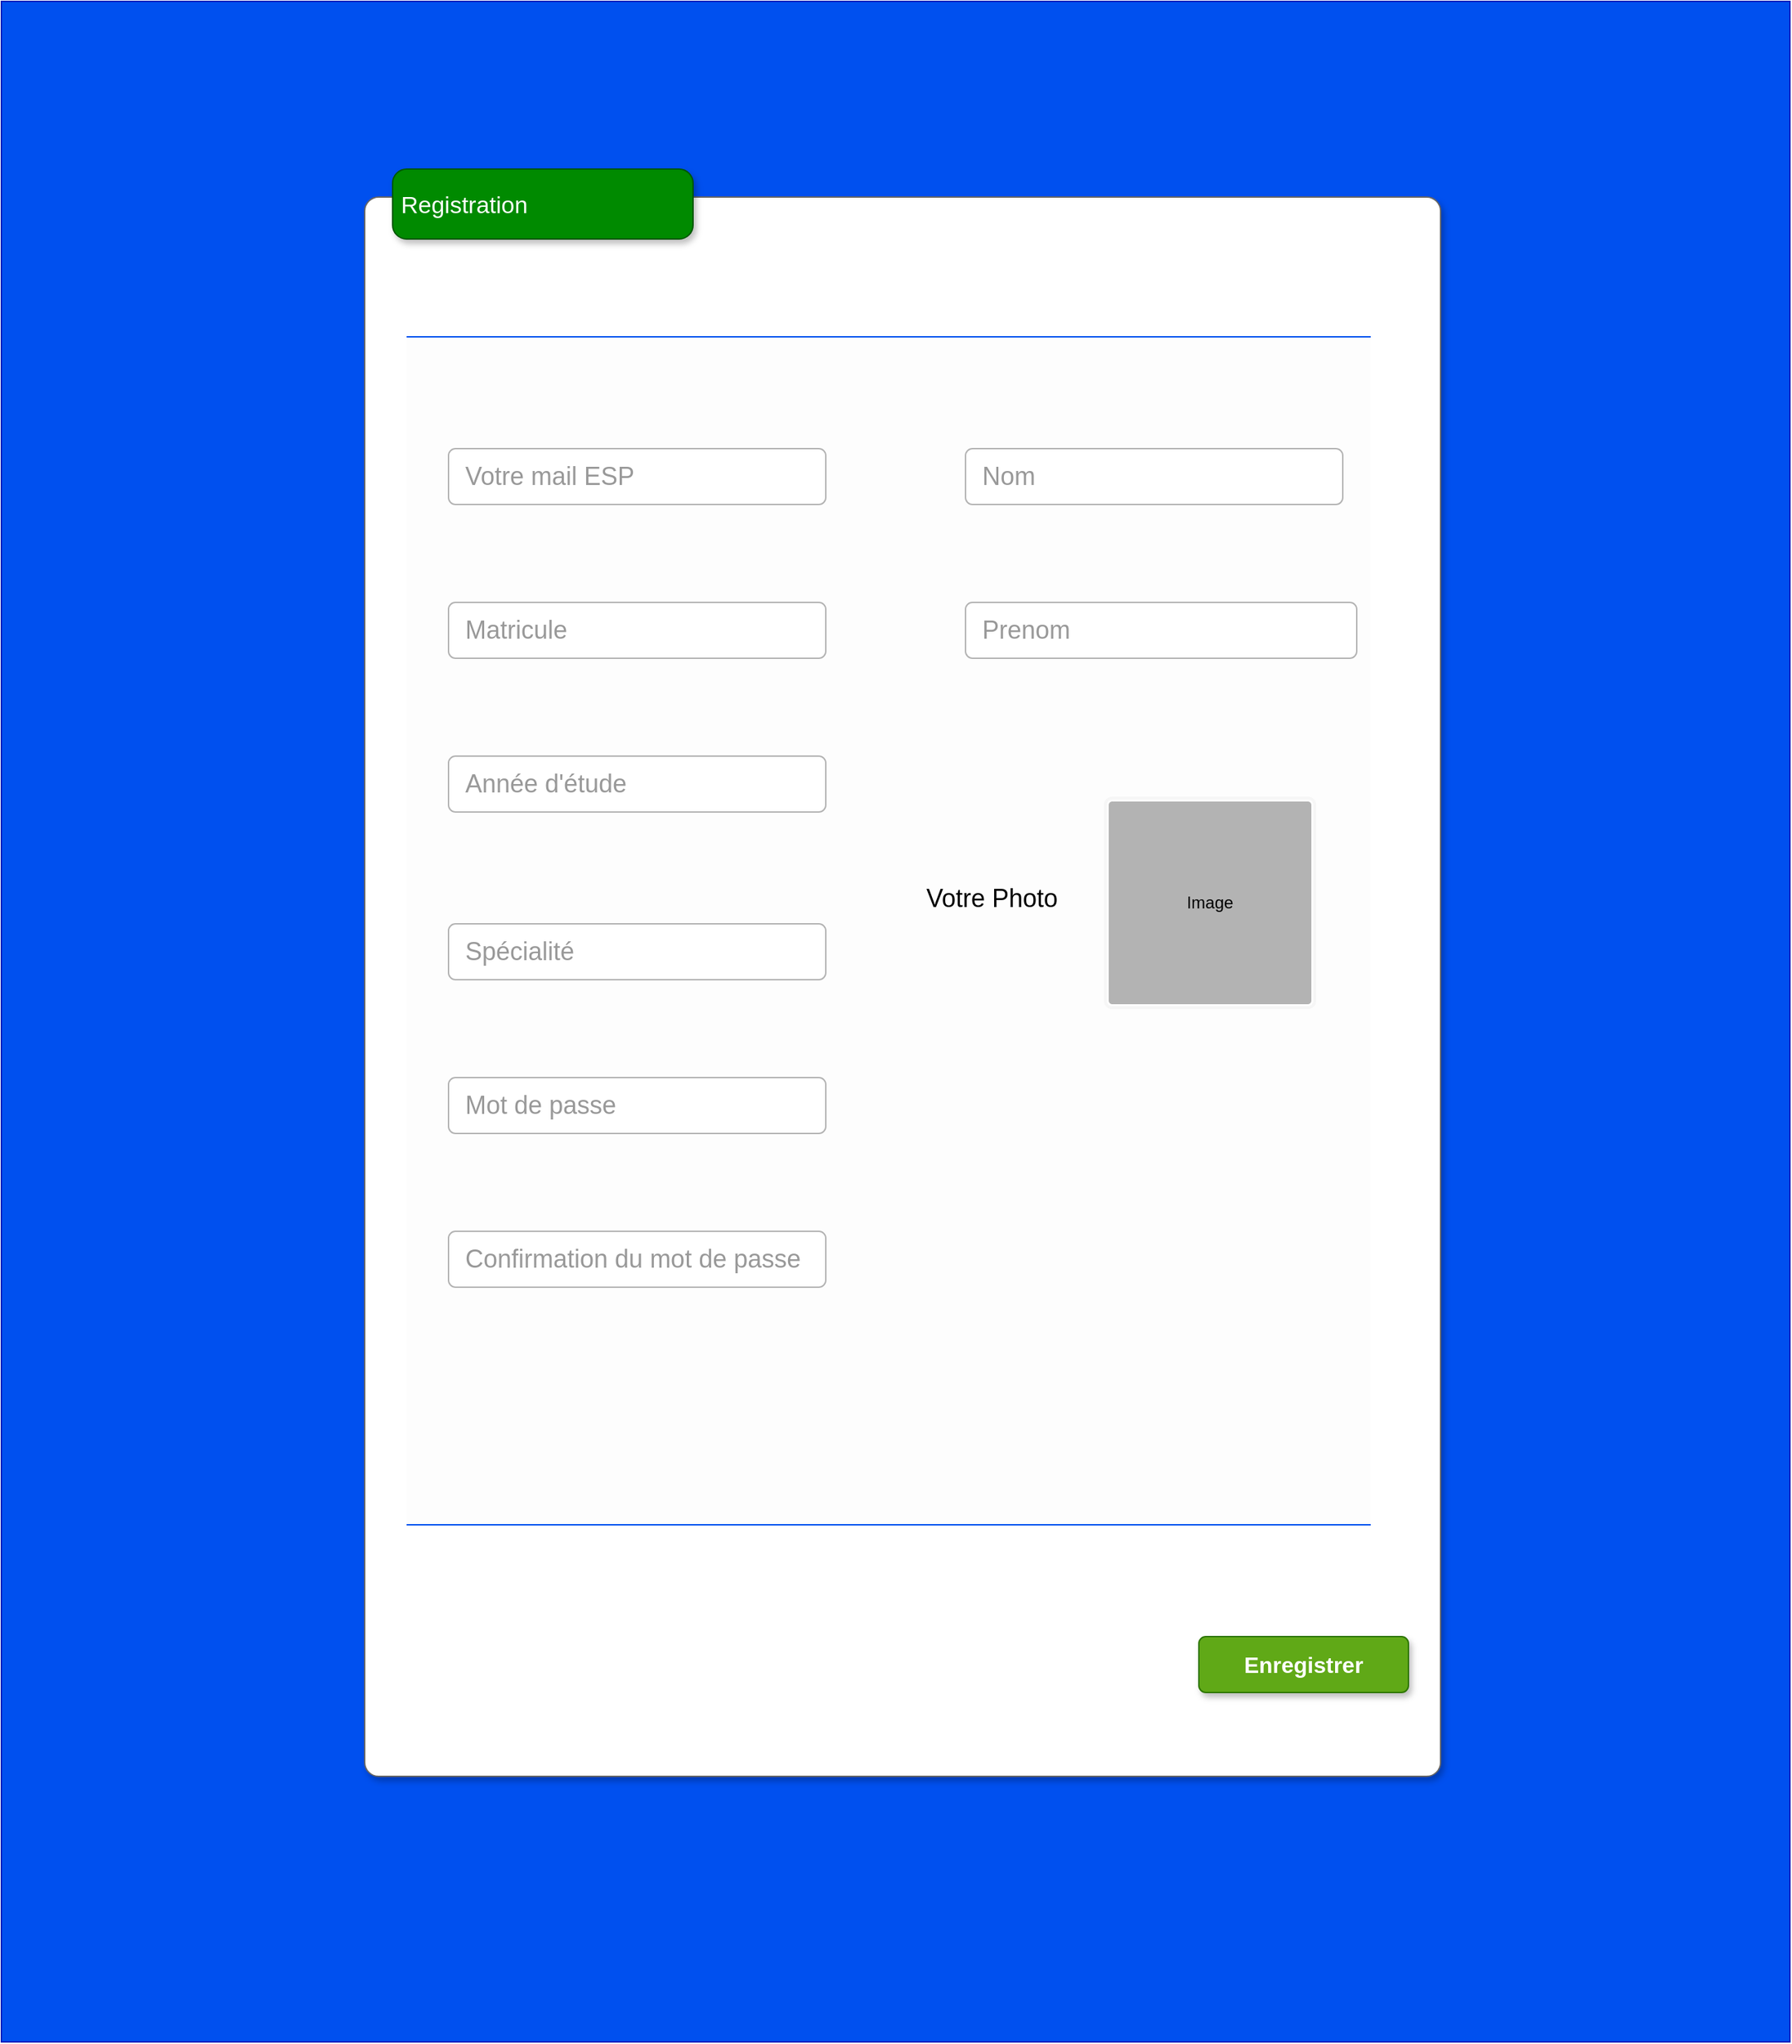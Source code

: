 <mxfile version="12.6.5" type="device"><diagram id="mWcrWW2LSBuHYi0yWAVX" name="Page-1"><mxGraphModel dx="1335" dy="855" grid="1" gridSize="10" guides="1" tooltips="1" connect="1" arrows="1" fold="1" page="1" pageScale="1" pageWidth="827" pageHeight="1169" math="0" shadow="0"><root><mxCell id="0"/><mxCell id="1" parent="0"/><mxCell id="2Jh9amV1chRRA5jGF3jO-128" value="" style="group;fillColor=#0050ef;strokeColor=#001DBC;fontColor=#ffffff;" parent="1" vertex="1" connectable="0"><mxGeometry x="390" y="20" width="1040" height="1440" as="geometry"/></mxCell><mxCell id="2Jh9amV1chRRA5jGF3jO-32" value="" style="strokeWidth=1;shadow=0;dashed=0;align=center;html=1;shape=mxgraph.mockup.containers.rrect;rSize=0;strokeColor=#001DBC;fontSize=17;verticalAlign=top;whiteSpace=wrap;fillColor=#0050ef;spacingTop=32;fontColor=#ffffff;" parent="2Jh9amV1chRRA5jGF3jO-128" vertex="1"><mxGeometry x="-240" y="-20" width="1280" height="1460" as="geometry"/></mxCell><mxCell id="2Jh9amV1chRRA5jGF3jO-48" value="" style="shape=mxgraph.mockup.containers.marginRect;rectMarginTop=10;strokeColor=#666666;strokeWidth=1;dashed=0;rounded=1;arcSize=5;recursiveResize=0;shadow=1;" parent="2Jh9amV1chRRA5jGF3jO-128" vertex="1"><mxGeometry x="20" y="110" width="770" height="1140" as="geometry"/></mxCell><mxCell id="2Jh9amV1chRRA5jGF3jO-49" value="Registration " style="shape=rect;strokeColor=#005700;fillColor=#008a00;strokeWidth=1;dashed=0;rounded=1;arcSize=20;fontSize=17;spacing=2;spacingTop=-2;align=left;autosize=1;spacingLeft=4;resizeWidth=0;resizeHeight=0;perimeter=none;shadow=1;fontColor=#ffffff;" parent="2Jh9amV1chRRA5jGF3jO-48" vertex="1"><mxGeometry x="20" y="-10" width="215" height="50" as="geometry"/></mxCell><mxCell id="2Jh9amV1chRRA5jGF3jO-127" value="&lt;b&gt;Enregistrer&lt;/b&gt;" style="html=1;shadow=1;dashed=0;shape=mxgraph.bootstrap.rrect;rSize=5;fillColor=#60a917;align=center;strokeColor=#2D7600;fontColor=#ffffff;fontSize=16;whiteSpace=wrap;" parent="2Jh9amV1chRRA5jGF3jO-48" vertex="1"><mxGeometry x="597" y="1040" width="150" height="40" as="geometry"/></mxCell><mxCell id="4iZzvb_NuAg0DTLXmDj8-4" value="" style="html=1;shadow=0;dashed=0;shape=mxgraph.bootstrap.horLines;strokeColor=#0050EF;fillColor=#fdfdfd;fontSize=18;" vertex="1" parent="2Jh9amV1chRRA5jGF3jO-48"><mxGeometry x="30" y="110" width="690" height="850" as="geometry"/></mxCell><mxCell id="4iZzvb_NuAg0DTLXmDj8-5" value="Nom&amp;nbsp;" style="html=1;shadow=0;dashed=0;shape=mxgraph.bootstrap.rrect;rSize=5;strokeColor=#B3B3B3;align=left;spacingLeft=10;fontSize=18;fontColor=#999999;whiteSpace=wrap;" vertex="1" parent="2Jh9amV1chRRA5jGF3jO-48"><mxGeometry x="430" y="190" width="270" height="40" as="geometry"/></mxCell><mxCell id="4iZzvb_NuAg0DTLXmDj8-8" value="Prenom" style="html=1;shadow=0;dashed=0;shape=mxgraph.bootstrap.rrect;rSize=5;strokeColor=#B3B3B3;align=left;spacingLeft=10;fontSize=18;fontColor=#999999;whiteSpace=wrap;" vertex="1" parent="2Jh9amV1chRRA5jGF3jO-48"><mxGeometry x="430" y="300" width="280" height="40" as="geometry"/></mxCell><mxCell id="4iZzvb_NuAg0DTLXmDj8-15" value="Matricule" style="html=1;shadow=0;dashed=0;shape=mxgraph.bootstrap.rrect;rSize=5;strokeColor=#B3B3B3;align=left;spacingLeft=10;fontSize=18;fontColor=#999999;whiteSpace=wrap;" vertex="1" parent="2Jh9amV1chRRA5jGF3jO-48"><mxGeometry x="60" y="300" width="270" height="40" as="geometry"/></mxCell><mxCell id="4iZzvb_NuAg0DTLXmDj8-16" value="&lt;span style=&quot;white-space: normal&quot;&gt;Votre mail ESP&lt;/span&gt;" style="html=1;shadow=0;dashed=0;shape=mxgraph.bootstrap.rrect;rSize=5;strokeColor=#B3B3B3;align=left;spacingLeft=10;fontSize=18;fontColor=#999999;whiteSpace=wrap;" vertex="1" parent="2Jh9amV1chRRA5jGF3jO-48"><mxGeometry x="60" y="190" width="270" height="40" as="geometry"/></mxCell><mxCell id="4iZzvb_NuAg0DTLXmDj8-17" value="Année d'étude" style="html=1;shadow=0;dashed=0;shape=mxgraph.bootstrap.rrect;rSize=5;strokeColor=#B3B3B3;align=left;spacingLeft=10;fontSize=18;fontColor=#999999;whiteSpace=wrap;" vertex="1" parent="2Jh9amV1chRRA5jGF3jO-48"><mxGeometry x="60" y="410" width="270" height="40" as="geometry"/></mxCell><mxCell id="4iZzvb_NuAg0DTLXmDj8-20" value="Spécialité" style="html=1;shadow=0;dashed=0;shape=mxgraph.bootstrap.rrect;rSize=5;strokeColor=#B3B3B3;align=left;spacingLeft=10;fontSize=18;fontColor=#999999;whiteSpace=wrap;" vertex="1" parent="2Jh9amV1chRRA5jGF3jO-48"><mxGeometry x="60" y="530" width="270" height="40" as="geometry"/></mxCell><mxCell id="4iZzvb_NuAg0DTLXmDj8-19" value="Mot de passe" style="html=1;shadow=0;dashed=0;shape=mxgraph.bootstrap.rrect;rSize=5;strokeColor=#B3B3B3;align=left;spacingLeft=10;fontSize=18;fontColor=#999999;whiteSpace=wrap;" vertex="1" parent="2Jh9amV1chRRA5jGF3jO-48"><mxGeometry x="60" y="640" width="270" height="40" as="geometry"/></mxCell><mxCell id="4iZzvb_NuAg0DTLXmDj8-18" value="Confirmation du mot de passe" style="html=1;shadow=0;dashed=0;shape=mxgraph.bootstrap.rrect;rSize=5;strokeColor=#B3B3B3;align=left;spacingLeft=10;fontSize=18;fontColor=#999999;whiteSpace=wrap;" vertex="1" parent="2Jh9amV1chRRA5jGF3jO-48"><mxGeometry x="60" y="750" width="270" height="40" as="geometry"/></mxCell><mxCell id="4iZzvb_NuAg0DTLXmDj8-21" value="&lt;font color=&quot;#000000&quot;&gt;Image&lt;/font&gt;" style="html=1;shadow=0;dashed=0;shape=mxgraph.bootstrap.image;align=center;rSize=5;strokeColor=#f6f6f6;fillColor=#B3B3B3;fontColor=#999999;strokeWidth=2;whiteSpace=wrap;" vertex="1" parent="2Jh9amV1chRRA5jGF3jO-48"><mxGeometry x="530" y="440" width="150" height="150" as="geometry"/></mxCell><mxCell id="4iZzvb_NuAg0DTLXmDj8-22" value="Votre Photo" style="text;html=1;fontSize=18;" vertex="1" parent="2Jh9amV1chRRA5jGF3jO-48"><mxGeometry x="400" y="495" width="140" height="40" as="geometry"/></mxCell></root></mxGraphModel></diagram></mxfile>